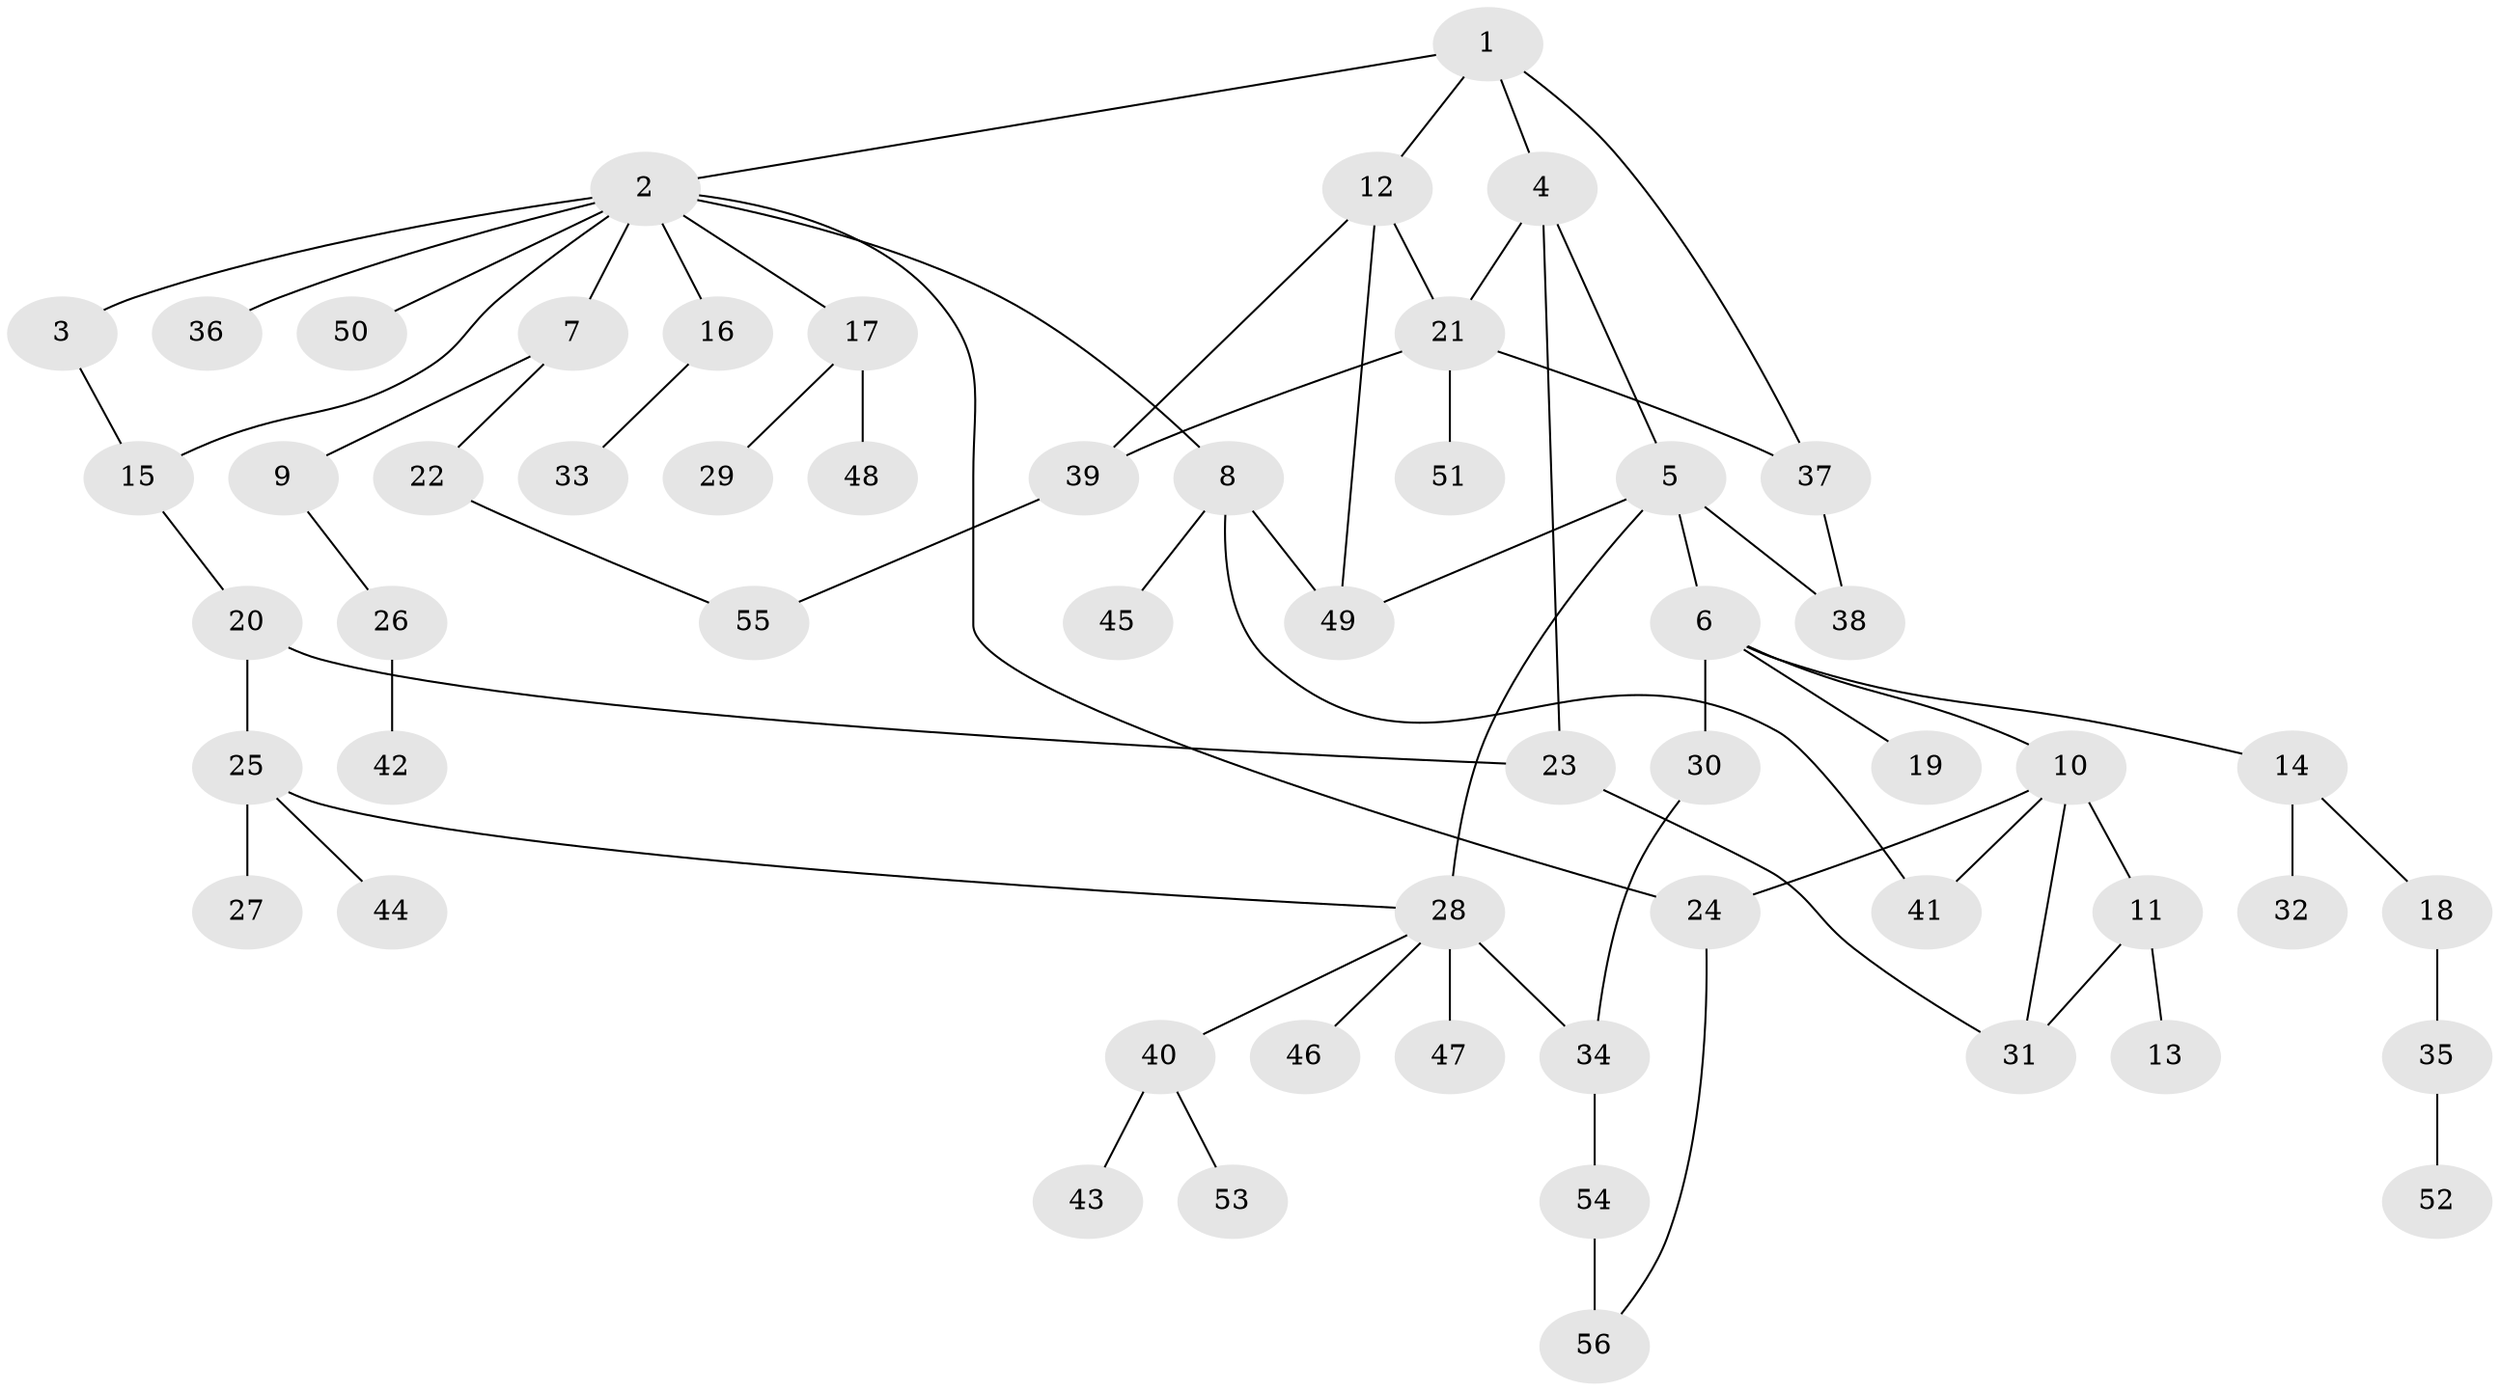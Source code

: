 // original degree distribution, {5: 0.018018018018018018, 11: 0.009009009009009009, 3: 0.21621621621621623, 8: 0.009009009009009009, 6: 0.018018018018018018, 4: 0.08108108108108109, 2: 0.27927927927927926, 1: 0.36936936936936937}
// Generated by graph-tools (version 1.1) at 2025/34/03/09/25 02:34:29]
// undirected, 56 vertices, 71 edges
graph export_dot {
graph [start="1"]
  node [color=gray90,style=filled];
  1;
  2;
  3;
  4;
  5;
  6;
  7;
  8;
  9;
  10;
  11;
  12;
  13;
  14;
  15;
  16;
  17;
  18;
  19;
  20;
  21;
  22;
  23;
  24;
  25;
  26;
  27;
  28;
  29;
  30;
  31;
  32;
  33;
  34;
  35;
  36;
  37;
  38;
  39;
  40;
  41;
  42;
  43;
  44;
  45;
  46;
  47;
  48;
  49;
  50;
  51;
  52;
  53;
  54;
  55;
  56;
  1 -- 2 [weight=1.0];
  1 -- 4 [weight=1.0];
  1 -- 12 [weight=1.0];
  1 -- 37 [weight=1.0];
  2 -- 3 [weight=1.0];
  2 -- 7 [weight=1.0];
  2 -- 8 [weight=1.0];
  2 -- 15 [weight=1.0];
  2 -- 16 [weight=1.0];
  2 -- 17 [weight=1.0];
  2 -- 24 [weight=1.0];
  2 -- 36 [weight=1.0];
  2 -- 50 [weight=1.0];
  3 -- 15 [weight=1.0];
  4 -- 5 [weight=1.0];
  4 -- 21 [weight=1.0];
  4 -- 23 [weight=1.0];
  5 -- 6 [weight=1.0];
  5 -- 28 [weight=4.0];
  5 -- 38 [weight=1.0];
  5 -- 49 [weight=1.0];
  6 -- 10 [weight=1.0];
  6 -- 14 [weight=1.0];
  6 -- 19 [weight=1.0];
  6 -- 30 [weight=1.0];
  7 -- 9 [weight=1.0];
  7 -- 22 [weight=1.0];
  8 -- 41 [weight=1.0];
  8 -- 45 [weight=1.0];
  8 -- 49 [weight=1.0];
  9 -- 26 [weight=1.0];
  10 -- 11 [weight=1.0];
  10 -- 24 [weight=1.0];
  10 -- 31 [weight=1.0];
  10 -- 41 [weight=1.0];
  11 -- 13 [weight=1.0];
  11 -- 31 [weight=1.0];
  12 -- 21 [weight=1.0];
  12 -- 39 [weight=1.0];
  12 -- 49 [weight=1.0];
  14 -- 18 [weight=1.0];
  14 -- 32 [weight=1.0];
  15 -- 20 [weight=1.0];
  16 -- 33 [weight=1.0];
  17 -- 29 [weight=1.0];
  17 -- 48 [weight=2.0];
  18 -- 35 [weight=1.0];
  20 -- 23 [weight=1.0];
  20 -- 25 [weight=1.0];
  21 -- 37 [weight=1.0];
  21 -- 39 [weight=1.0];
  21 -- 51 [weight=1.0];
  22 -- 55 [weight=1.0];
  23 -- 31 [weight=1.0];
  24 -- 56 [weight=1.0];
  25 -- 27 [weight=3.0];
  25 -- 28 [weight=1.0];
  25 -- 44 [weight=1.0];
  26 -- 42 [weight=2.0];
  28 -- 34 [weight=1.0];
  28 -- 40 [weight=1.0];
  28 -- 46 [weight=1.0];
  28 -- 47 [weight=1.0];
  30 -- 34 [weight=1.0];
  34 -- 54 [weight=1.0];
  35 -- 52 [weight=2.0];
  37 -- 38 [weight=1.0];
  39 -- 55 [weight=1.0];
  40 -- 43 [weight=1.0];
  40 -- 53 [weight=1.0];
  54 -- 56 [weight=2.0];
}
